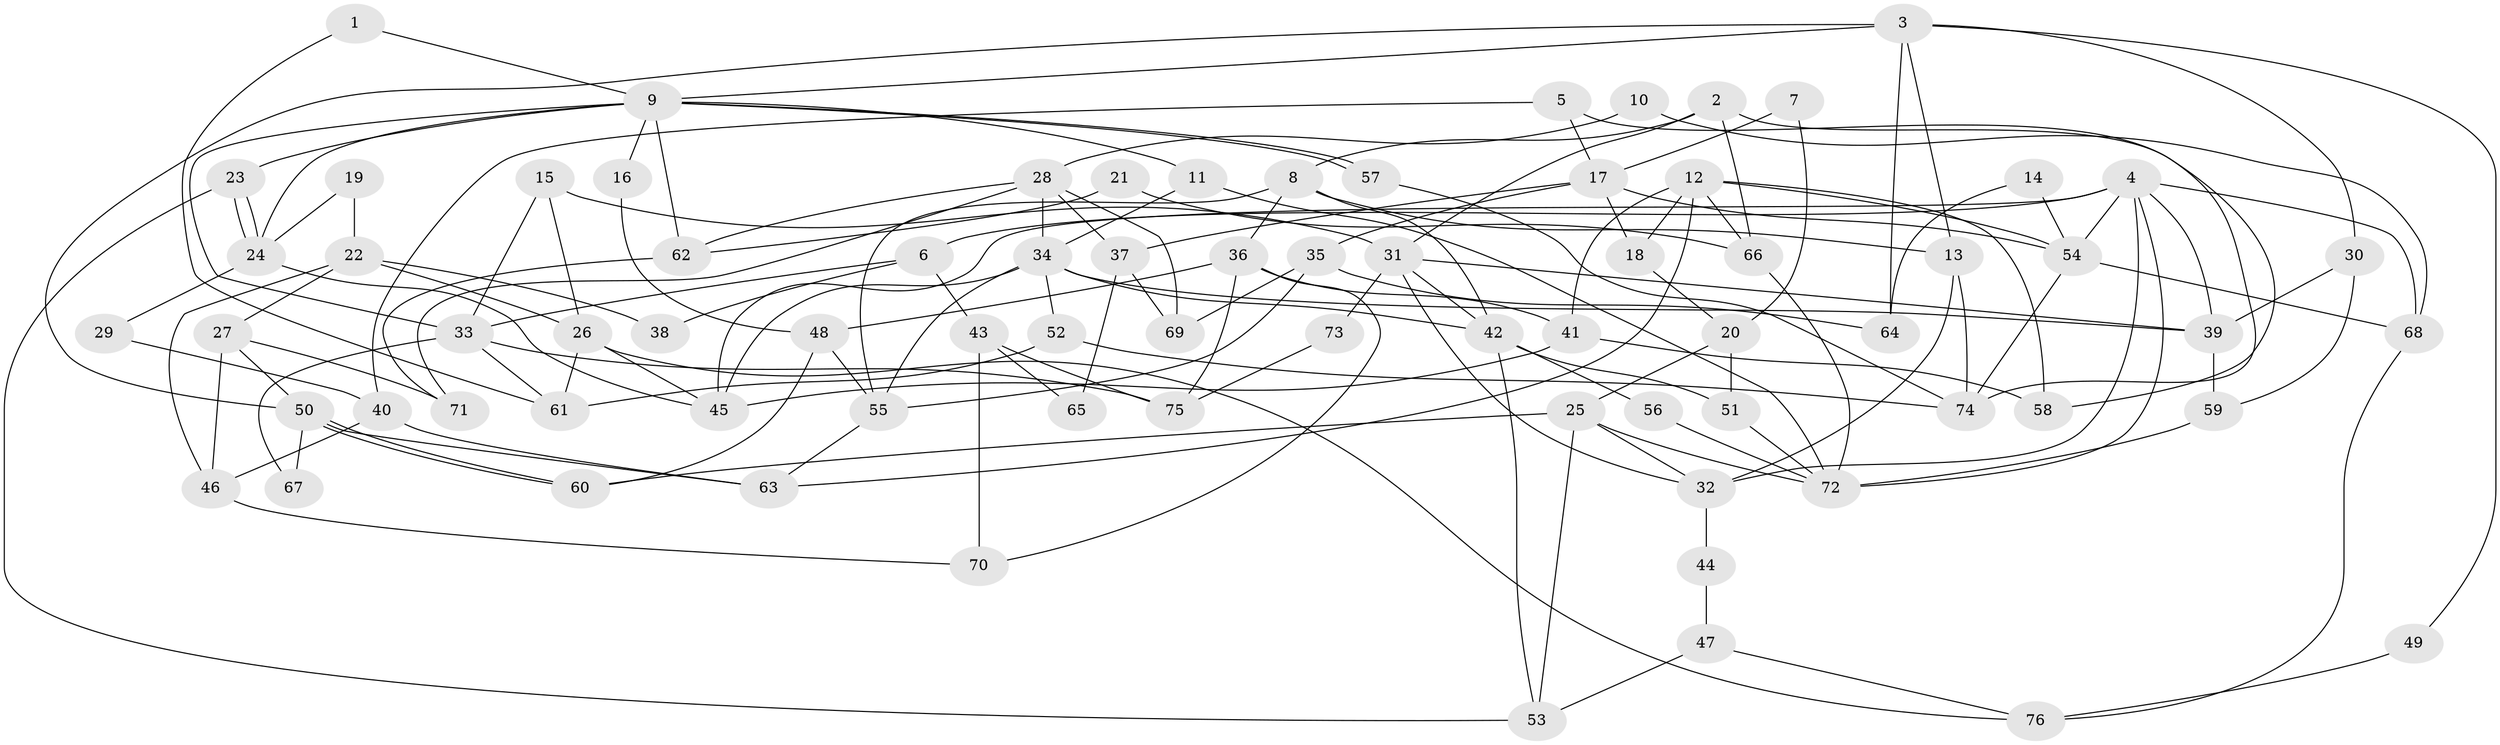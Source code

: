 // coarse degree distribution, {2: 0.1836734693877551, 6: 0.14285714285714285, 9: 0.061224489795918366, 10: 0.04081632653061224, 3: 0.1836734693877551, 7: 0.08163265306122448, 5: 0.12244897959183673, 4: 0.16326530612244897, 8: 0.02040816326530612}
// Generated by graph-tools (version 1.1) at 2025/41/03/06/25 10:41:58]
// undirected, 76 vertices, 152 edges
graph export_dot {
graph [start="1"]
  node [color=gray90,style=filled];
  1;
  2;
  3;
  4;
  5;
  6;
  7;
  8;
  9;
  10;
  11;
  12;
  13;
  14;
  15;
  16;
  17;
  18;
  19;
  20;
  21;
  22;
  23;
  24;
  25;
  26;
  27;
  28;
  29;
  30;
  31;
  32;
  33;
  34;
  35;
  36;
  37;
  38;
  39;
  40;
  41;
  42;
  43;
  44;
  45;
  46;
  47;
  48;
  49;
  50;
  51;
  52;
  53;
  54;
  55;
  56;
  57;
  58;
  59;
  60;
  61;
  62;
  63;
  64;
  65;
  66;
  67;
  68;
  69;
  70;
  71;
  72;
  73;
  74;
  75;
  76;
  1 -- 9;
  1 -- 61;
  2 -- 8;
  2 -- 66;
  2 -- 31;
  2 -- 74;
  3 -- 13;
  3 -- 9;
  3 -- 30;
  3 -- 49;
  3 -- 50;
  3 -- 64;
  4 -- 45;
  4 -- 39;
  4 -- 6;
  4 -- 32;
  4 -- 54;
  4 -- 68;
  4 -- 72;
  5 -- 58;
  5 -- 17;
  5 -- 40;
  6 -- 33;
  6 -- 38;
  6 -- 43;
  7 -- 20;
  7 -- 17;
  8 -- 55;
  8 -- 13;
  8 -- 36;
  8 -- 42;
  9 -- 23;
  9 -- 57;
  9 -- 57;
  9 -- 11;
  9 -- 16;
  9 -- 24;
  9 -- 33;
  9 -- 62;
  10 -- 28;
  10 -- 68;
  11 -- 72;
  11 -- 34;
  12 -- 41;
  12 -- 63;
  12 -- 18;
  12 -- 54;
  12 -- 58;
  12 -- 66;
  13 -- 32;
  13 -- 74;
  14 -- 64;
  14 -- 54;
  15 -- 31;
  15 -- 33;
  15 -- 26;
  16 -- 48;
  17 -- 35;
  17 -- 54;
  17 -- 18;
  17 -- 37;
  18 -- 20;
  19 -- 22;
  19 -- 24;
  20 -- 51;
  20 -- 25;
  21 -- 66;
  21 -- 62;
  22 -- 46;
  22 -- 26;
  22 -- 27;
  22 -- 38;
  23 -- 24;
  23 -- 24;
  23 -- 53;
  24 -- 29;
  24 -- 45;
  25 -- 32;
  25 -- 53;
  25 -- 60;
  25 -- 72;
  26 -- 45;
  26 -- 61;
  26 -- 76;
  27 -- 50;
  27 -- 46;
  27 -- 71;
  28 -- 34;
  28 -- 71;
  28 -- 37;
  28 -- 62;
  28 -- 69;
  29 -- 40;
  30 -- 39;
  30 -- 59;
  31 -- 39;
  31 -- 32;
  31 -- 42;
  31 -- 73;
  32 -- 44;
  33 -- 61;
  33 -- 67;
  33 -- 75;
  34 -- 42;
  34 -- 39;
  34 -- 45;
  34 -- 52;
  34 -- 55;
  35 -- 69;
  35 -- 55;
  35 -- 64;
  36 -- 70;
  36 -- 41;
  36 -- 48;
  36 -- 75;
  37 -- 65;
  37 -- 69;
  39 -- 59;
  40 -- 63;
  40 -- 46;
  41 -- 45;
  41 -- 58;
  42 -- 51;
  42 -- 53;
  42 -- 56;
  43 -- 75;
  43 -- 65;
  43 -- 70;
  44 -- 47;
  46 -- 70;
  47 -- 53;
  47 -- 76;
  48 -- 60;
  48 -- 55;
  49 -- 76;
  50 -- 60;
  50 -- 60;
  50 -- 63;
  50 -- 67;
  51 -- 72;
  52 -- 74;
  52 -- 61;
  54 -- 68;
  54 -- 74;
  55 -- 63;
  56 -- 72;
  57 -- 74;
  59 -- 72;
  62 -- 71;
  66 -- 72;
  68 -- 76;
  73 -- 75;
}
